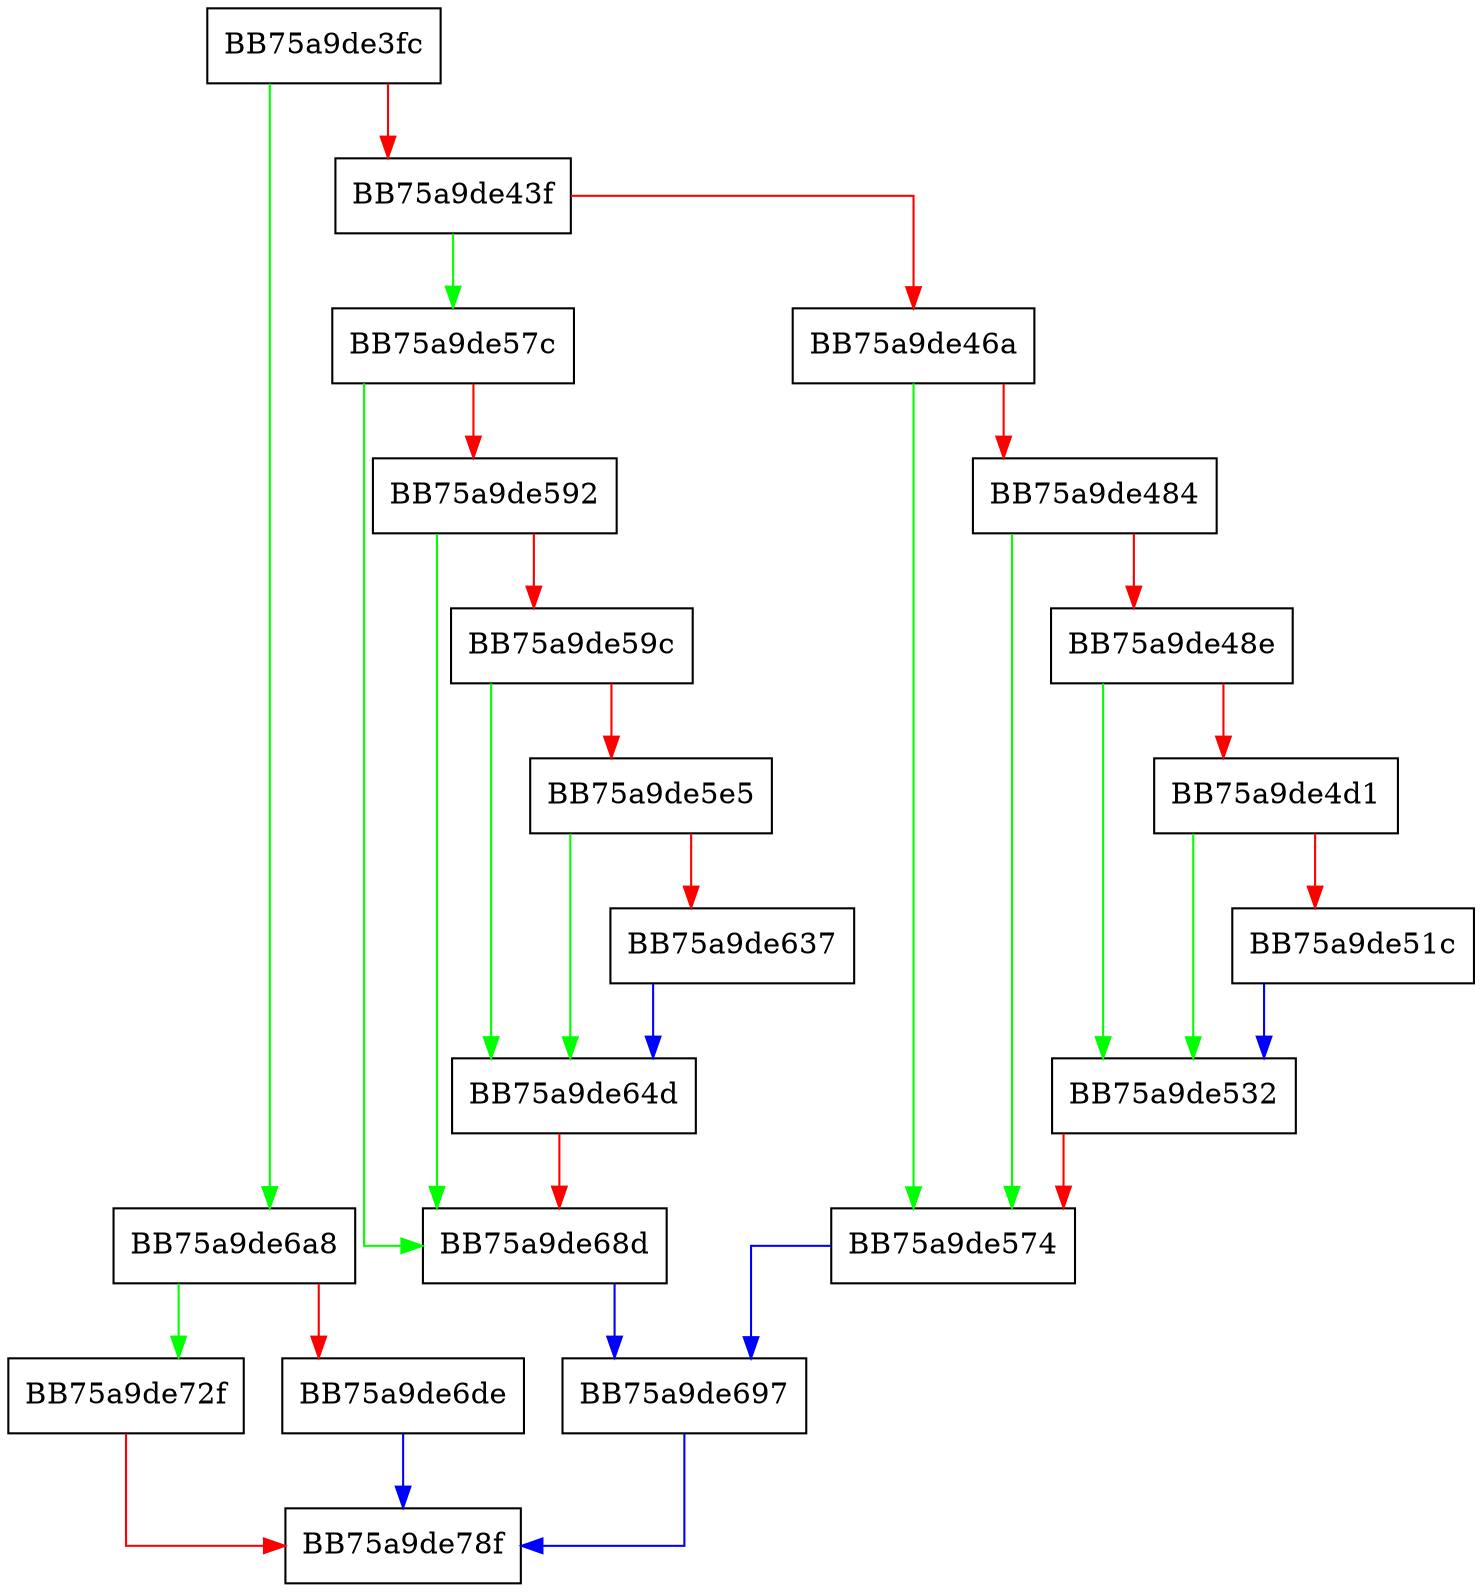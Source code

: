 digraph _check_and_update_gpu_async_init_status {
  node [shape="box"];
  graph [splines=ortho];
  BB75a9de3fc -> BB75a9de6a8 [color="green"];
  BB75a9de3fc -> BB75a9de43f [color="red"];
  BB75a9de43f -> BB75a9de57c [color="green"];
  BB75a9de43f -> BB75a9de46a [color="red"];
  BB75a9de46a -> BB75a9de574 [color="green"];
  BB75a9de46a -> BB75a9de484 [color="red"];
  BB75a9de484 -> BB75a9de574 [color="green"];
  BB75a9de484 -> BB75a9de48e [color="red"];
  BB75a9de48e -> BB75a9de532 [color="green"];
  BB75a9de48e -> BB75a9de4d1 [color="red"];
  BB75a9de4d1 -> BB75a9de532 [color="green"];
  BB75a9de4d1 -> BB75a9de51c [color="red"];
  BB75a9de51c -> BB75a9de532 [color="blue"];
  BB75a9de532 -> BB75a9de574 [color="red"];
  BB75a9de574 -> BB75a9de697 [color="blue"];
  BB75a9de57c -> BB75a9de68d [color="green"];
  BB75a9de57c -> BB75a9de592 [color="red"];
  BB75a9de592 -> BB75a9de68d [color="green"];
  BB75a9de592 -> BB75a9de59c [color="red"];
  BB75a9de59c -> BB75a9de64d [color="green"];
  BB75a9de59c -> BB75a9de5e5 [color="red"];
  BB75a9de5e5 -> BB75a9de64d [color="green"];
  BB75a9de5e5 -> BB75a9de637 [color="red"];
  BB75a9de637 -> BB75a9de64d [color="blue"];
  BB75a9de64d -> BB75a9de68d [color="red"];
  BB75a9de68d -> BB75a9de697 [color="blue"];
  BB75a9de697 -> BB75a9de78f [color="blue"];
  BB75a9de6a8 -> BB75a9de72f [color="green"];
  BB75a9de6a8 -> BB75a9de6de [color="red"];
  BB75a9de6de -> BB75a9de78f [color="blue"];
  BB75a9de72f -> BB75a9de78f [color="red"];
}